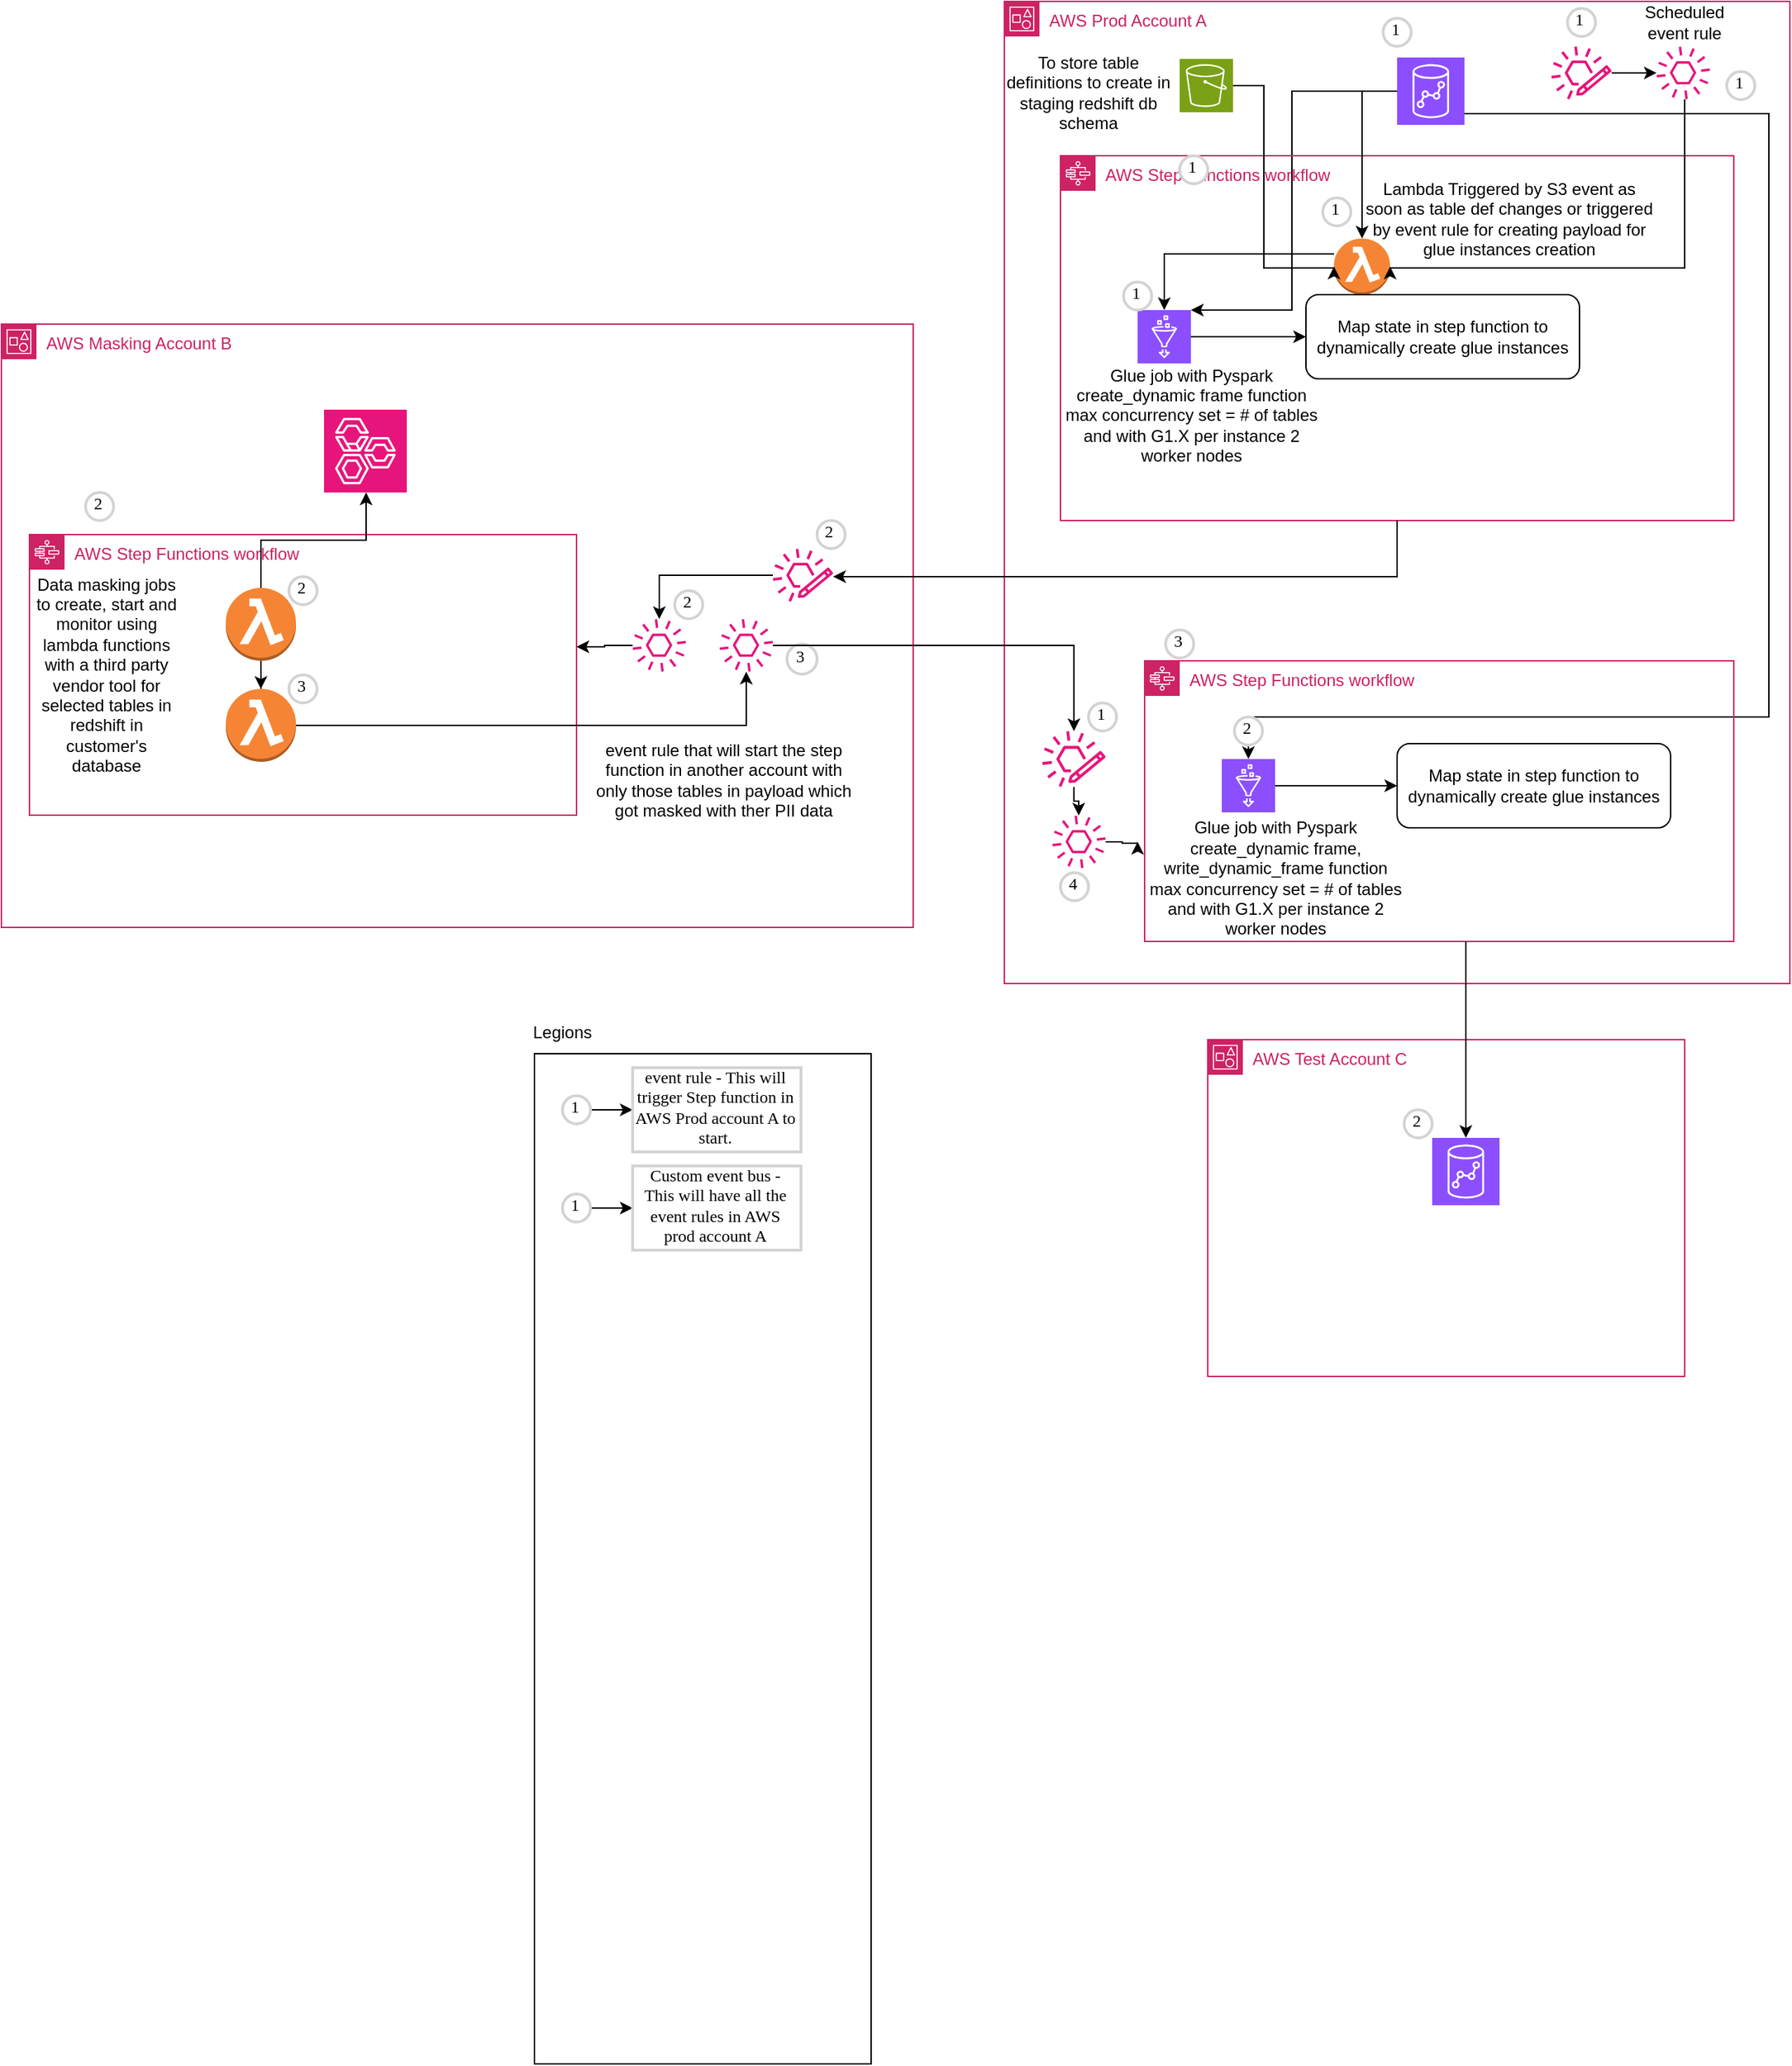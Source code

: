 <mxfile version="22.1.11" type="github">
  <diagram name="Page-1" id="drPBE6jf5KuJ7vDPj_UH">
    <mxGraphModel dx="2236" dy="1885" grid="1" gridSize="10" guides="1" tooltips="1" connect="1" arrows="1" fold="1" page="1" pageScale="1" pageWidth="850" pageHeight="1100" math="0" shadow="0">
      <root>
        <mxCell id="0" />
        <mxCell id="1" parent="0" />
        <mxCell id="bnxsAqVlUkiiz6HuOmoy-1" value="AWS Masking Account B" style="points=[[0,0],[0.25,0],[0.5,0],[0.75,0],[1,0],[1,0.25],[1,0.5],[1,0.75],[1,1],[0.75,1],[0.5,1],[0.25,1],[0,1],[0,0.75],[0,0.5],[0,0.25]];outlineConnect=0;gradientColor=none;html=1;whiteSpace=wrap;fontSize=12;fontStyle=0;container=1;pointerEvents=0;collapsible=0;recursiveResize=0;shape=mxgraph.aws4.group;grIcon=mxgraph.aws4.group_account;strokeColor=#CD2264;fillColor=none;verticalAlign=top;align=left;spacingLeft=30;fontColor=#CD2264;dashed=0;" vertex="1" parent="1">
          <mxGeometry x="-340" y="160" width="650" height="430" as="geometry" />
        </mxCell>
        <mxCell id="bnxsAqVlUkiiz6HuOmoy-34" value="" style="sketch=0;points=[[0,0,0],[0.25,0,0],[0.5,0,0],[0.75,0,0],[1,0,0],[0,1,0],[0.25,1,0],[0.5,1,0],[0.75,1,0],[1,1,0],[0,0.25,0],[0,0.5,0],[0,0.75,0],[1,0.25,0],[1,0.5,0],[1,0.75,0]];points=[[0,0,0],[0.25,0,0],[0.5,0,0],[0.75,0,0],[1,0,0],[0,1,0],[0.25,1,0],[0.5,1,0],[0.75,1,0],[1,1,0],[0,0.25,0],[0,0.5,0],[0,0.75,0],[1,0.25,0],[1,0.5,0],[1,0.75,0]];outlineConnect=0;fontColor=#232F3E;fillColor=#E7157B;strokeColor=#ffffff;dashed=0;verticalLabelPosition=bottom;verticalAlign=top;align=center;html=1;fontSize=12;fontStyle=0;aspect=fixed;shape=mxgraph.aws4.resourceIcon;resIcon=mxgraph.aws4.well_architect_tool;" vertex="1" parent="bnxsAqVlUkiiz6HuOmoy-1">
          <mxGeometry x="230" y="61" width="59" height="59" as="geometry" />
        </mxCell>
        <mxCell id="bnxsAqVlUkiiz6HuOmoy-35" value="AWS Step Functions workflow" style="points=[[0,0],[0.25,0],[0.5,0],[0.75,0],[1,0],[1,0.25],[1,0.5],[1,0.75],[1,1],[0.75,1],[0.5,1],[0.25,1],[0,1],[0,0.75],[0,0.5],[0,0.25]];outlineConnect=0;gradientColor=none;html=1;whiteSpace=wrap;fontSize=12;fontStyle=0;container=1;pointerEvents=0;collapsible=0;recursiveResize=0;shape=mxgraph.aws4.group;grIcon=mxgraph.aws4.group_aws_step_functions_workflow;strokeColor=#CD2264;fillColor=none;verticalAlign=top;align=left;spacingLeft=30;fontColor=#CD2264;dashed=0;" vertex="1" parent="bnxsAqVlUkiiz6HuOmoy-1">
          <mxGeometry x="20" y="150" width="390" height="200" as="geometry" />
        </mxCell>
        <mxCell id="bnxsAqVlUkiiz6HuOmoy-38" value="" style="edgeStyle=orthogonalEdgeStyle;rounded=0;orthogonalLoop=1;jettySize=auto;html=1;" edge="1" parent="bnxsAqVlUkiiz6HuOmoy-35" source="bnxsAqVlUkiiz6HuOmoy-36" target="bnxsAqVlUkiiz6HuOmoy-37">
          <mxGeometry relative="1" as="geometry" />
        </mxCell>
        <mxCell id="bnxsAqVlUkiiz6HuOmoy-36" value="" style="outlineConnect=0;dashed=0;verticalLabelPosition=bottom;verticalAlign=top;align=center;html=1;shape=mxgraph.aws3.lambda_function;fillColor=#F58534;gradientColor=none;" vertex="1" parent="bnxsAqVlUkiiz6HuOmoy-35">
          <mxGeometry x="140" y="38" width="50" height="52" as="geometry" />
        </mxCell>
        <mxCell id="bnxsAqVlUkiiz6HuOmoy-37" value="" style="outlineConnect=0;dashed=0;verticalLabelPosition=bottom;verticalAlign=top;align=center;html=1;shape=mxgraph.aws3.lambda_function;fillColor=#F58534;gradientColor=none;" vertex="1" parent="bnxsAqVlUkiiz6HuOmoy-35">
          <mxGeometry x="140" y="110" width="50" height="52" as="geometry" />
        </mxCell>
        <mxCell id="bnxsAqVlUkiiz6HuOmoy-45" value="Data masking jobs to create, start and monitor using lambda functions with a third party vendor tool for selected tables in redshift in customer&#39;s database" style="text;html=1;strokeColor=none;fillColor=none;align=center;verticalAlign=middle;whiteSpace=wrap;rounded=0;" vertex="1" parent="bnxsAqVlUkiiz6HuOmoy-35">
          <mxGeometry y="85" width="110" height="30" as="geometry" />
        </mxCell>
        <mxCell id="bnxsAqVlUkiiz6HuOmoy-57" value="2" style="ellipse;whiteSpace=wrap;html=1;aspect=fixed;strokeWidth=2;fontFamily=Tahoma;spacingBottom=4;spacingRight=2;strokeColor=#d3d3d3;" vertex="1" parent="bnxsAqVlUkiiz6HuOmoy-35">
          <mxGeometry x="185" y="30" width="20" height="20" as="geometry" />
        </mxCell>
        <mxCell id="bnxsAqVlUkiiz6HuOmoy-58" value="3" style="ellipse;whiteSpace=wrap;html=1;aspect=fixed;strokeWidth=2;fontFamily=Tahoma;spacingBottom=4;spacingRight=2;strokeColor=#d3d3d3;" vertex="1" parent="bnxsAqVlUkiiz6HuOmoy-35">
          <mxGeometry x="185" y="100" width="20" height="20" as="geometry" />
        </mxCell>
        <mxCell id="bnxsAqVlUkiiz6HuOmoy-40" style="edgeStyle=orthogonalEdgeStyle;rounded=0;orthogonalLoop=1;jettySize=auto;html=1;" edge="1" parent="bnxsAqVlUkiiz6HuOmoy-1" source="bnxsAqVlUkiiz6HuOmoy-36">
          <mxGeometry relative="1" as="geometry">
            <mxPoint x="260" y="120" as="targetPoint" />
            <Array as="points">
              <mxPoint x="255" y="154" />
              <mxPoint x="260" y="154" />
              <mxPoint x="260" y="120" />
            </Array>
          </mxGeometry>
        </mxCell>
        <mxCell id="bnxsAqVlUkiiz6HuOmoy-43" value="" style="edgeStyle=orthogonalEdgeStyle;rounded=0;orthogonalLoop=1;jettySize=auto;html=1;" edge="1" parent="bnxsAqVlUkiiz6HuOmoy-1" source="bnxsAqVlUkiiz6HuOmoy-41" target="bnxsAqVlUkiiz6HuOmoy-42">
          <mxGeometry relative="1" as="geometry" />
        </mxCell>
        <mxCell id="bnxsAqVlUkiiz6HuOmoy-41" value="" style="sketch=0;outlineConnect=0;fontColor=#232F3E;gradientColor=none;fillColor=#E7157B;strokeColor=none;dashed=0;verticalLabelPosition=bottom;verticalAlign=top;align=center;html=1;fontSize=12;fontStyle=0;aspect=fixed;pointerEvents=1;shape=mxgraph.aws4.eventbridge_custom_event_bus_resource;" vertex="1" parent="bnxsAqVlUkiiz6HuOmoy-1">
          <mxGeometry x="550" y="160" width="42.96" height="38" as="geometry" />
        </mxCell>
        <mxCell id="bnxsAqVlUkiiz6HuOmoy-44" style="edgeStyle=orthogonalEdgeStyle;rounded=0;orthogonalLoop=1;jettySize=auto;html=1;" edge="1" parent="bnxsAqVlUkiiz6HuOmoy-1" source="bnxsAqVlUkiiz6HuOmoy-42" target="bnxsAqVlUkiiz6HuOmoy-35">
          <mxGeometry relative="1" as="geometry">
            <Array as="points">
              <mxPoint x="430" y="229" />
              <mxPoint x="430" y="230" />
            </Array>
          </mxGeometry>
        </mxCell>
        <mxCell id="bnxsAqVlUkiiz6HuOmoy-42" value="" style="sketch=0;outlineConnect=0;fontColor=#232F3E;gradientColor=none;fillColor=#E7157B;strokeColor=none;dashed=0;verticalLabelPosition=bottom;verticalAlign=top;align=center;html=1;fontSize=12;fontStyle=0;aspect=fixed;pointerEvents=1;shape=mxgraph.aws4.event;" vertex="1" parent="bnxsAqVlUkiiz6HuOmoy-1">
          <mxGeometry x="450.0" y="210" width="38" height="38" as="geometry" />
        </mxCell>
        <mxCell id="bnxsAqVlUkiiz6HuOmoy-47" style="edgeStyle=orthogonalEdgeStyle;rounded=0;orthogonalLoop=1;jettySize=auto;html=1;" edge="1" parent="bnxsAqVlUkiiz6HuOmoy-1" source="bnxsAqVlUkiiz6HuOmoy-37" target="bnxsAqVlUkiiz6HuOmoy-48">
          <mxGeometry relative="1" as="geometry" />
        </mxCell>
        <mxCell id="bnxsAqVlUkiiz6HuOmoy-48" value="" style="sketch=0;outlineConnect=0;fontColor=#232F3E;gradientColor=none;fillColor=#E7157B;strokeColor=none;dashed=0;verticalLabelPosition=bottom;verticalAlign=top;align=center;html=1;fontSize=12;fontStyle=0;aspect=fixed;pointerEvents=1;shape=mxgraph.aws4.event;" vertex="1" parent="bnxsAqVlUkiiz6HuOmoy-1">
          <mxGeometry x="512" y="210" width="38" height="38" as="geometry" />
        </mxCell>
        <mxCell id="bnxsAqVlUkiiz6HuOmoy-54" value="event rule that will start the step function in another account with only those tables in payload which got masked with ther PII data" style="text;html=1;strokeColor=none;fillColor=none;align=center;verticalAlign=middle;whiteSpace=wrap;rounded=0;" vertex="1" parent="bnxsAqVlUkiiz6HuOmoy-1">
          <mxGeometry x="420" y="310" width="190" height="30" as="geometry" />
        </mxCell>
        <mxCell id="bnxsAqVlUkiiz6HuOmoy-65" value="3" style="ellipse;whiteSpace=wrap;html=1;aspect=fixed;strokeWidth=2;fontFamily=Tahoma;spacingBottom=4;spacingRight=2;strokeColor=#d3d3d3;" vertex="1" parent="bnxsAqVlUkiiz6HuOmoy-1">
          <mxGeometry x="560" y="228" width="21.48" height="21.48" as="geometry" />
        </mxCell>
        <mxCell id="bnxsAqVlUkiiz6HuOmoy-69" value="2" style="ellipse;whiteSpace=wrap;html=1;aspect=fixed;strokeWidth=2;fontFamily=Tahoma;spacingBottom=4;spacingRight=2;strokeColor=#d3d3d3;" vertex="1" parent="bnxsAqVlUkiiz6HuOmoy-1">
          <mxGeometry x="60" y="120" width="20" height="20" as="geometry" />
        </mxCell>
        <mxCell id="bnxsAqVlUkiiz6HuOmoy-60" value="2" style="ellipse;whiteSpace=wrap;html=1;aspect=fixed;strokeWidth=2;fontFamily=Tahoma;spacingBottom=4;spacingRight=2;strokeColor=#d3d3d3;" vertex="1" parent="bnxsAqVlUkiiz6HuOmoy-1">
          <mxGeometry x="480" y="190" width="20" height="20" as="geometry" />
        </mxCell>
        <mxCell id="bnxsAqVlUkiiz6HuOmoy-110" value="2" style="ellipse;whiteSpace=wrap;html=1;aspect=fixed;strokeWidth=2;fontFamily=Tahoma;spacingBottom=4;spacingRight=2;strokeColor=#d3d3d3;" vertex="1" parent="bnxsAqVlUkiiz6HuOmoy-1">
          <mxGeometry x="581.48" y="140" width="20" height="20" as="geometry" />
        </mxCell>
        <mxCell id="bnxsAqVlUkiiz6HuOmoy-2" value="AWS Test Account C" style="points=[[0,0],[0.25,0],[0.5,0],[0.75,0],[1,0],[1,0.25],[1,0.5],[1,0.75],[1,1],[0.75,1],[0.5,1],[0.25,1],[0,1],[0,0.75],[0,0.5],[0,0.25]];outlineConnect=0;gradientColor=none;html=1;whiteSpace=wrap;fontSize=12;fontStyle=0;container=1;pointerEvents=0;collapsible=0;recursiveResize=0;shape=mxgraph.aws4.group;grIcon=mxgraph.aws4.group_account;strokeColor=#CD2264;fillColor=none;verticalAlign=top;align=left;spacingLeft=30;fontColor=#CD2264;dashed=0;" vertex="1" parent="1">
          <mxGeometry x="520" y="670" width="340" height="240" as="geometry" />
        </mxCell>
        <mxCell id="bnxsAqVlUkiiz6HuOmoy-7" value="" style="sketch=0;points=[[0,0,0],[0.25,0,0],[0.5,0,0],[0.75,0,0],[1,0,0],[0,1,0],[0.25,1,0],[0.5,1,0],[0.75,1,0],[1,1,0],[0,0.25,0],[0,0.5,0],[0,0.75,0],[1,0.25,0],[1,0.5,0],[1,0.75,0]];outlineConnect=0;fontColor=#232F3E;fillColor=#8C4FFF;strokeColor=#ffffff;dashed=0;verticalLabelPosition=bottom;verticalAlign=top;align=center;html=1;fontSize=12;fontStyle=0;aspect=fixed;shape=mxgraph.aws4.resourceIcon;resIcon=mxgraph.aws4.redshift;" vertex="1" parent="bnxsAqVlUkiiz6HuOmoy-2">
          <mxGeometry x="160" y="70" width="48" height="48" as="geometry" />
        </mxCell>
        <mxCell id="bnxsAqVlUkiiz6HuOmoy-76" value="2" style="ellipse;whiteSpace=wrap;html=1;aspect=fixed;strokeWidth=2;fontFamily=Tahoma;spacingBottom=4;spacingRight=2;strokeColor=#d3d3d3;" vertex="1" parent="bnxsAqVlUkiiz6HuOmoy-2">
          <mxGeometry x="140" y="50" width="20" height="20" as="geometry" />
        </mxCell>
        <mxCell id="bnxsAqVlUkiiz6HuOmoy-3" value="AWS Prod Account A" style="points=[[0,0],[0.25,0],[0.5,0],[0.75,0],[1,0],[1,0.25],[1,0.5],[1,0.75],[1,1],[0.75,1],[0.5,1],[0.25,1],[0,1],[0,0.75],[0,0.5],[0,0.25]];outlineConnect=0;gradientColor=none;html=1;whiteSpace=wrap;fontSize=12;fontStyle=0;container=1;pointerEvents=0;collapsible=0;recursiveResize=0;shape=mxgraph.aws4.group;grIcon=mxgraph.aws4.group_account;strokeColor=#CD2264;fillColor=none;verticalAlign=top;align=left;spacingLeft=30;fontColor=#CD2264;dashed=0;" vertex="1" parent="1">
          <mxGeometry x="375" y="-70" width="560" height="700" as="geometry" />
        </mxCell>
        <mxCell id="bnxsAqVlUkiiz6HuOmoy-107" style="edgeStyle=orthogonalEdgeStyle;rounded=0;orthogonalLoop=1;jettySize=auto;html=1;" edge="1" parent="bnxsAqVlUkiiz6HuOmoy-3" source="bnxsAqVlUkiiz6HuOmoy-5" target="bnxsAqVlUkiiz6HuOmoy-10">
          <mxGeometry relative="1" as="geometry">
            <Array as="points">
              <mxPoint x="205" y="64" />
              <mxPoint x="205" y="220" />
            </Array>
          </mxGeometry>
        </mxCell>
        <mxCell id="bnxsAqVlUkiiz6HuOmoy-108" style="edgeStyle=orthogonalEdgeStyle;rounded=0;orthogonalLoop=1;jettySize=auto;html=1;" edge="1" parent="bnxsAqVlUkiiz6HuOmoy-3" source="bnxsAqVlUkiiz6HuOmoy-5" target="bnxsAqVlUkiiz6HuOmoy-26">
          <mxGeometry relative="1" as="geometry">
            <Array as="points">
              <mxPoint x="545" y="80" />
              <mxPoint x="545" y="510" />
              <mxPoint x="174" y="510" />
            </Array>
          </mxGeometry>
        </mxCell>
        <mxCell id="bnxsAqVlUkiiz6HuOmoy-5" value="" style="sketch=0;points=[[0,0,0],[0.25,0,0],[0.5,0,0],[0.75,0,0],[1,0,0],[0,1,0],[0.25,1,0],[0.5,1,0],[0.75,1,0],[1,1,0],[0,0.25,0],[0,0.5,0],[0,0.75,0],[1,0.25,0],[1,0.5,0],[1,0.75,0]];outlineConnect=0;fontColor=#232F3E;fillColor=#8C4FFF;strokeColor=#ffffff;dashed=0;verticalLabelPosition=bottom;verticalAlign=top;align=center;html=1;fontSize=12;fontStyle=0;aspect=fixed;shape=mxgraph.aws4.resourceIcon;resIcon=mxgraph.aws4.redshift;" vertex="1" parent="bnxsAqVlUkiiz6HuOmoy-3">
          <mxGeometry x="280" y="40" width="48" height="48" as="geometry" />
        </mxCell>
        <mxCell id="bnxsAqVlUkiiz6HuOmoy-8" value="AWS Step Functions workflow" style="points=[[0,0],[0.25,0],[0.5,0],[0.75,0],[1,0],[1,0.25],[1,0.5],[1,0.75],[1,1],[0.75,1],[0.5,1],[0.25,1],[0,1],[0,0.75],[0,0.5],[0,0.25]];outlineConnect=0;gradientColor=none;html=1;whiteSpace=wrap;fontSize=12;fontStyle=0;container=1;pointerEvents=0;collapsible=0;recursiveResize=0;shape=mxgraph.aws4.group;grIcon=mxgraph.aws4.group_aws_step_functions_workflow;strokeColor=#CD2264;fillColor=none;verticalAlign=top;align=left;spacingLeft=30;fontColor=#CD2264;dashed=0;" vertex="1" parent="bnxsAqVlUkiiz6HuOmoy-3">
          <mxGeometry x="40" y="110" width="480" height="260" as="geometry" />
        </mxCell>
        <mxCell id="bnxsAqVlUkiiz6HuOmoy-9" value="" style="outlineConnect=0;dashed=0;verticalLabelPosition=bottom;verticalAlign=top;align=center;html=1;shape=mxgraph.aws3.lambda_function;fillColor=#F58534;gradientColor=none;" vertex="1" parent="bnxsAqVlUkiiz6HuOmoy-8">
          <mxGeometry x="195" y="59" width="40" height="40" as="geometry" />
        </mxCell>
        <mxCell id="bnxsAqVlUkiiz6HuOmoy-22" value="" style="edgeStyle=orthogonalEdgeStyle;rounded=0;orthogonalLoop=1;jettySize=auto;html=1;" edge="1" parent="bnxsAqVlUkiiz6HuOmoy-8" source="bnxsAqVlUkiiz6HuOmoy-10" target="bnxsAqVlUkiiz6HuOmoy-21">
          <mxGeometry relative="1" as="geometry" />
        </mxCell>
        <mxCell id="bnxsAqVlUkiiz6HuOmoy-10" value="" style="sketch=0;points=[[0,0,0],[0.25,0,0],[0.5,0,0],[0.75,0,0],[1,0,0],[0,1,0],[0.25,1,0],[0.5,1,0],[0.75,1,0],[1,1,0],[0,0.25,0],[0,0.5,0],[0,0.75,0],[1,0.25,0],[1,0.5,0],[1,0.75,0]];outlineConnect=0;fontColor=#232F3E;fillColor=#8C4FFF;strokeColor=#ffffff;dashed=0;verticalLabelPosition=bottom;verticalAlign=top;align=center;html=1;fontSize=12;fontStyle=0;aspect=fixed;shape=mxgraph.aws4.resourceIcon;resIcon=mxgraph.aws4.glue;" vertex="1" parent="bnxsAqVlUkiiz6HuOmoy-8">
          <mxGeometry x="55" y="110" width="38" height="38" as="geometry" />
        </mxCell>
        <mxCell id="bnxsAqVlUkiiz6HuOmoy-20" style="edgeStyle=orthogonalEdgeStyle;rounded=0;orthogonalLoop=1;jettySize=auto;html=1;entryX=0.5;entryY=0;entryDx=0;entryDy=0;entryPerimeter=0;" edge="1" parent="bnxsAqVlUkiiz6HuOmoy-8" source="bnxsAqVlUkiiz6HuOmoy-9" target="bnxsAqVlUkiiz6HuOmoy-10">
          <mxGeometry relative="1" as="geometry">
            <Array as="points">
              <mxPoint x="74" y="70" />
            </Array>
          </mxGeometry>
        </mxCell>
        <mxCell id="bnxsAqVlUkiiz6HuOmoy-21" value="Map state in step function to dynamically create glue instances" style="rounded=1;whiteSpace=wrap;html=1;" vertex="1" parent="bnxsAqVlUkiiz6HuOmoy-8">
          <mxGeometry x="175" y="99" width="195" height="60" as="geometry" />
        </mxCell>
        <mxCell id="bnxsAqVlUkiiz6HuOmoy-56" value="1" style="ellipse;whiteSpace=wrap;html=1;aspect=fixed;strokeWidth=2;fontFamily=Tahoma;spacingBottom=4;spacingRight=2;strokeColor=#d3d3d3;" vertex="1" parent="bnxsAqVlUkiiz6HuOmoy-8">
          <mxGeometry x="187" y="30" width="20" height="20" as="geometry" />
        </mxCell>
        <mxCell id="bnxsAqVlUkiiz6HuOmoy-71" value="1" style="ellipse;whiteSpace=wrap;html=1;aspect=fixed;strokeWidth=2;fontFamily=Tahoma;spacingBottom=4;spacingRight=2;strokeColor=#d3d3d3;" vertex="1" parent="bnxsAqVlUkiiz6HuOmoy-8">
          <mxGeometry x="45" y="90" width="20" height="20" as="geometry" />
        </mxCell>
        <mxCell id="bnxsAqVlUkiiz6HuOmoy-77" value="Glue job with Pyspark create_dynamic frame function max concurrency set = # of tables and with G1.X per instance 2 worker nodes" style="text;html=1;strokeColor=none;fillColor=none;align=center;verticalAlign=middle;whiteSpace=wrap;rounded=0;" vertex="1" parent="bnxsAqVlUkiiz6HuOmoy-8">
          <mxGeometry y="170" width="187" height="30" as="geometry" />
        </mxCell>
        <mxCell id="bnxsAqVlUkiiz6HuOmoy-93" value="Lambda Triggered by S3 event as soon as table def changes or triggered by event rule for creating payload for glue instances creation" style="text;html=1;strokeColor=none;fillColor=none;align=center;verticalAlign=middle;whiteSpace=wrap;rounded=0;" vertex="1" parent="bnxsAqVlUkiiz6HuOmoy-8">
          <mxGeometry x="215" y="30" width="210" height="30" as="geometry" />
        </mxCell>
        <mxCell id="bnxsAqVlUkiiz6HuOmoy-11" value="" style="sketch=0;points=[[0,0,0],[0.25,0,0],[0.5,0,0],[0.75,0,0],[1,0,0],[0,1,0],[0.25,1,0],[0.5,1,0],[0.75,1,0],[1,1,0],[0,0.25,0],[0,0.5,0],[0,0.75,0],[1,0.25,0],[1,0.5,0],[1,0.75,0]];outlineConnect=0;fontColor=#232F3E;fillColor=#7AA116;strokeColor=#ffffff;dashed=0;verticalLabelPosition=bottom;verticalAlign=top;align=center;html=1;fontSize=12;fontStyle=0;aspect=fixed;shape=mxgraph.aws4.resourceIcon;resIcon=mxgraph.aws4.s3;" vertex="1" parent="bnxsAqVlUkiiz6HuOmoy-3">
          <mxGeometry x="125" y="41" width="38" height="38" as="geometry" />
        </mxCell>
        <mxCell id="bnxsAqVlUkiiz6HuOmoy-12" style="edgeStyle=orthogonalEdgeStyle;rounded=0;orthogonalLoop=1;jettySize=auto;html=1;entryX=0;entryY=0.5;entryDx=0;entryDy=0;entryPerimeter=0;" edge="1" parent="bnxsAqVlUkiiz6HuOmoy-3" source="bnxsAqVlUkiiz6HuOmoy-11" target="bnxsAqVlUkiiz6HuOmoy-9">
          <mxGeometry relative="1" as="geometry">
            <Array as="points">
              <mxPoint x="185" y="60" />
              <mxPoint x="185" y="190" />
            </Array>
          </mxGeometry>
        </mxCell>
        <mxCell id="bnxsAqVlUkiiz6HuOmoy-14" value="" style="sketch=0;outlineConnect=0;fontColor=#232F3E;gradientColor=none;fillColor=#E7157B;strokeColor=none;dashed=0;verticalLabelPosition=bottom;verticalAlign=top;align=center;html=1;fontSize=12;fontStyle=0;aspect=fixed;pointerEvents=1;shape=mxgraph.aws4.event;" vertex="1" parent="bnxsAqVlUkiiz6HuOmoy-3">
          <mxGeometry x="465" y="32" width="38" height="38" as="geometry" />
        </mxCell>
        <mxCell id="bnxsAqVlUkiiz6HuOmoy-17" value="" style="edgeStyle=orthogonalEdgeStyle;rounded=0;orthogonalLoop=1;jettySize=auto;html=1;" edge="1" parent="bnxsAqVlUkiiz6HuOmoy-3" source="bnxsAqVlUkiiz6HuOmoy-16" target="bnxsAqVlUkiiz6HuOmoy-14">
          <mxGeometry relative="1" as="geometry" />
        </mxCell>
        <mxCell id="bnxsAqVlUkiiz6HuOmoy-16" value="" style="sketch=0;outlineConnect=0;fontColor=#232F3E;gradientColor=none;fillColor=#E7157B;strokeColor=none;dashed=0;verticalLabelPosition=bottom;verticalAlign=top;align=center;html=1;fontSize=12;fontStyle=0;aspect=fixed;pointerEvents=1;shape=mxgraph.aws4.eventbridge_custom_event_bus_resource;" vertex="1" parent="bnxsAqVlUkiiz6HuOmoy-3">
          <mxGeometry x="389.96" y="32" width="42.96" height="38" as="geometry" />
        </mxCell>
        <mxCell id="bnxsAqVlUkiiz6HuOmoy-19" style="edgeStyle=orthogonalEdgeStyle;rounded=0;orthogonalLoop=1;jettySize=auto;html=1;entryX=1;entryY=0.5;entryDx=0;entryDy=0;entryPerimeter=0;" edge="1" parent="bnxsAqVlUkiiz6HuOmoy-3" source="bnxsAqVlUkiiz6HuOmoy-14" target="bnxsAqVlUkiiz6HuOmoy-9">
          <mxGeometry relative="1" as="geometry">
            <Array as="points">
              <mxPoint x="485" y="190" />
            </Array>
          </mxGeometry>
        </mxCell>
        <mxCell id="bnxsAqVlUkiiz6HuOmoy-23" value="AWS Step Functions workflow" style="points=[[0,0],[0.25,0],[0.5,0],[0.75,0],[1,0],[1,0.25],[1,0.5],[1,0.75],[1,1],[0.75,1],[0.5,1],[0.25,1],[0,1],[0,0.75],[0,0.5],[0,0.25]];outlineConnect=0;gradientColor=none;html=1;whiteSpace=wrap;fontSize=12;fontStyle=0;container=1;pointerEvents=0;collapsible=0;recursiveResize=0;shape=mxgraph.aws4.group;grIcon=mxgraph.aws4.group_aws_step_functions_workflow;strokeColor=#CD2264;fillColor=none;verticalAlign=top;align=left;spacingLeft=30;fontColor=#CD2264;dashed=0;" vertex="1" parent="bnxsAqVlUkiiz6HuOmoy-3">
          <mxGeometry x="100" y="470" width="420" height="200" as="geometry" />
        </mxCell>
        <mxCell id="bnxsAqVlUkiiz6HuOmoy-25" value="" style="edgeStyle=orthogonalEdgeStyle;rounded=0;orthogonalLoop=1;jettySize=auto;html=1;" edge="1" parent="bnxsAqVlUkiiz6HuOmoy-23" source="bnxsAqVlUkiiz6HuOmoy-26" target="bnxsAqVlUkiiz6HuOmoy-28">
          <mxGeometry relative="1" as="geometry" />
        </mxCell>
        <mxCell id="bnxsAqVlUkiiz6HuOmoy-26" value="" style="sketch=0;points=[[0,0,0],[0.25,0,0],[0.5,0,0],[0.75,0,0],[1,0,0],[0,1,0],[0.25,1,0],[0.5,1,0],[0.75,1,0],[1,1,0],[0,0.25,0],[0,0.5,0],[0,0.75,0],[1,0.25,0],[1,0.5,0],[1,0.75,0]];outlineConnect=0;fontColor=#232F3E;fillColor=#8C4FFF;strokeColor=#ffffff;dashed=0;verticalLabelPosition=bottom;verticalAlign=top;align=center;html=1;fontSize=12;fontStyle=0;aspect=fixed;shape=mxgraph.aws4.resourceIcon;resIcon=mxgraph.aws4.glue;" vertex="1" parent="bnxsAqVlUkiiz6HuOmoy-23">
          <mxGeometry x="55" y="70" width="38" height="38" as="geometry" />
        </mxCell>
        <mxCell id="bnxsAqVlUkiiz6HuOmoy-28" value="Map state in step function to dynamically create glue instances" style="rounded=1;whiteSpace=wrap;html=1;" vertex="1" parent="bnxsAqVlUkiiz6HuOmoy-23">
          <mxGeometry x="180" y="59" width="195" height="60" as="geometry" />
        </mxCell>
        <mxCell id="bnxsAqVlUkiiz6HuOmoy-72" value="2" style="ellipse;whiteSpace=wrap;html=1;aspect=fixed;strokeWidth=2;fontFamily=Tahoma;spacingBottom=4;spacingRight=2;strokeColor=#d3d3d3;" vertex="1" parent="bnxsAqVlUkiiz6HuOmoy-23">
          <mxGeometry x="64" y="40" width="20" height="20" as="geometry" />
        </mxCell>
        <mxCell id="bnxsAqVlUkiiz6HuOmoy-78" value="Glue job with Pyspark create_dynamic frame, write_dynamic_frame function&lt;br&gt;max concurrency set = # of tables and with G1.X per instance 2 worker nodes" style="text;html=1;strokeColor=none;fillColor=none;align=center;verticalAlign=middle;whiteSpace=wrap;rounded=0;" vertex="1" parent="bnxsAqVlUkiiz6HuOmoy-23">
          <mxGeometry y="140" width="187" height="30" as="geometry" />
        </mxCell>
        <mxCell id="bnxsAqVlUkiiz6HuOmoy-52" value="" style="edgeStyle=orthogonalEdgeStyle;rounded=0;orthogonalLoop=1;jettySize=auto;html=1;" edge="1" parent="bnxsAqVlUkiiz6HuOmoy-3" source="bnxsAqVlUkiiz6HuOmoy-50" target="bnxsAqVlUkiiz6HuOmoy-51">
          <mxGeometry relative="1" as="geometry">
            <Array as="points">
              <mxPoint x="50" y="570" />
              <mxPoint x="53" y="570" />
            </Array>
          </mxGeometry>
        </mxCell>
        <mxCell id="bnxsAqVlUkiiz6HuOmoy-50" value="" style="sketch=0;outlineConnect=0;fontColor=#232F3E;gradientColor=none;fillColor=#E7157B;strokeColor=none;dashed=0;verticalLabelPosition=bottom;verticalAlign=top;align=center;html=1;fontSize=12;fontStyle=0;aspect=fixed;pointerEvents=1;shape=mxgraph.aws4.eventbridge_custom_event_bus_resource;" vertex="1" parent="bnxsAqVlUkiiz6HuOmoy-3">
          <mxGeometry x="27" y="520" width="45.22" height="40" as="geometry" />
        </mxCell>
        <mxCell id="bnxsAqVlUkiiz6HuOmoy-53" value="" style="edgeStyle=orthogonalEdgeStyle;rounded=0;orthogonalLoop=1;jettySize=auto;html=1;" edge="1" parent="bnxsAqVlUkiiz6HuOmoy-3" source="bnxsAqVlUkiiz6HuOmoy-51">
          <mxGeometry relative="1" as="geometry">
            <mxPoint x="95" y="599" as="targetPoint" />
            <Array as="points">
              <mxPoint x="84" y="599" />
              <mxPoint x="84" y="600" />
            </Array>
          </mxGeometry>
        </mxCell>
        <mxCell id="bnxsAqVlUkiiz6HuOmoy-51" value="" style="sketch=0;outlineConnect=0;fontColor=#232F3E;gradientColor=none;fillColor=#E7157B;strokeColor=none;dashed=0;verticalLabelPosition=bottom;verticalAlign=top;align=center;html=1;fontSize=12;fontStyle=0;aspect=fixed;pointerEvents=1;shape=mxgraph.aws4.event;" vertex="1" parent="bnxsAqVlUkiiz6HuOmoy-3">
          <mxGeometry x="34.22" y="580" width="38" height="38" as="geometry" />
        </mxCell>
        <mxCell id="bnxsAqVlUkiiz6HuOmoy-59" value="1" style="ellipse;whiteSpace=wrap;html=1;aspect=fixed;strokeWidth=2;fontFamily=Tahoma;spacingBottom=4;spacingRight=2;strokeColor=#d3d3d3;" vertex="1" parent="bnxsAqVlUkiiz6HuOmoy-3">
          <mxGeometry x="515" y="50" width="20" height="20" as="geometry" />
        </mxCell>
        <mxCell id="bnxsAqVlUkiiz6HuOmoy-68" value="1" style="ellipse;whiteSpace=wrap;html=1;aspect=fixed;strokeWidth=2;fontFamily=Tahoma;spacingBottom=4;spacingRight=2;strokeColor=#d3d3d3;" vertex="1" parent="bnxsAqVlUkiiz6HuOmoy-3">
          <mxGeometry x="125" y="110" width="20" height="20" as="geometry" />
        </mxCell>
        <mxCell id="bnxsAqVlUkiiz6HuOmoy-70" value="3" style="ellipse;whiteSpace=wrap;html=1;aspect=fixed;strokeWidth=2;fontFamily=Tahoma;spacingBottom=4;spacingRight=2;strokeColor=#d3d3d3;" vertex="1" parent="bnxsAqVlUkiiz6HuOmoy-3">
          <mxGeometry x="115" y="448" width="20" height="20" as="geometry" />
        </mxCell>
        <mxCell id="bnxsAqVlUkiiz6HuOmoy-75" value="1" style="ellipse;whiteSpace=wrap;html=1;aspect=fixed;strokeWidth=2;fontFamily=Tahoma;spacingBottom=4;spacingRight=2;strokeColor=#d3d3d3;" vertex="1" parent="bnxsAqVlUkiiz6HuOmoy-3">
          <mxGeometry x="270" y="12" width="20" height="20" as="geometry" />
        </mxCell>
        <mxCell id="bnxsAqVlUkiiz6HuOmoy-66" value="4" style="ellipse;whiteSpace=wrap;html=1;aspect=fixed;strokeWidth=2;fontFamily=Tahoma;spacingBottom=4;spacingRight=2;strokeColor=#d3d3d3;" vertex="1" parent="bnxsAqVlUkiiz6HuOmoy-3">
          <mxGeometry x="40" y="621" width="20" height="20" as="geometry" />
        </mxCell>
        <mxCell id="bnxsAqVlUkiiz6HuOmoy-87" value="To store table definitions to create in staging redshift db schema" style="text;html=1;strokeColor=none;fillColor=none;align=center;verticalAlign=middle;whiteSpace=wrap;rounded=0;" vertex="1" parent="bnxsAqVlUkiiz6HuOmoy-3">
          <mxGeometry y="50" width="120" height="30" as="geometry" />
        </mxCell>
        <mxCell id="bnxsAqVlUkiiz6HuOmoy-94" value="Scheduled event rule" style="text;html=1;strokeColor=none;fillColor=none;align=center;verticalAlign=middle;whiteSpace=wrap;rounded=0;" vertex="1" parent="bnxsAqVlUkiiz6HuOmoy-3">
          <mxGeometry x="455" width="60" height="30" as="geometry" />
        </mxCell>
        <mxCell id="bnxsAqVlUkiiz6HuOmoy-104" value="1" style="ellipse;whiteSpace=wrap;html=1;aspect=fixed;strokeWidth=2;fontFamily=Tahoma;spacingBottom=4;spacingRight=2;strokeColor=#d3d3d3;" vertex="1" parent="bnxsAqVlUkiiz6HuOmoy-3">
          <mxGeometry x="401.44" y="5" width="20" height="20" as="geometry" />
        </mxCell>
        <mxCell id="bnxsAqVlUkiiz6HuOmoy-105" value="1" style="ellipse;whiteSpace=wrap;html=1;aspect=fixed;strokeWidth=2;fontFamily=Tahoma;spacingBottom=4;spacingRight=2;strokeColor=#d3d3d3;" vertex="1" parent="bnxsAqVlUkiiz6HuOmoy-3">
          <mxGeometry x="60.0" y="500" width="20" height="20" as="geometry" />
        </mxCell>
        <mxCell id="bnxsAqVlUkiiz6HuOmoy-106" style="edgeStyle=orthogonalEdgeStyle;rounded=0;orthogonalLoop=1;jettySize=auto;html=1;entryX=0.5;entryY=0;entryDx=0;entryDy=0;entryPerimeter=0;" edge="1" parent="bnxsAqVlUkiiz6HuOmoy-3" source="bnxsAqVlUkiiz6HuOmoy-5" target="bnxsAqVlUkiiz6HuOmoy-9">
          <mxGeometry relative="1" as="geometry" />
        </mxCell>
        <mxCell id="bnxsAqVlUkiiz6HuOmoy-49" style="edgeStyle=orthogonalEdgeStyle;rounded=0;orthogonalLoop=1;jettySize=auto;html=1;" edge="1" parent="1" source="bnxsAqVlUkiiz6HuOmoy-48" target="bnxsAqVlUkiiz6HuOmoy-50">
          <mxGeometry relative="1" as="geometry" />
        </mxCell>
        <mxCell id="bnxsAqVlUkiiz6HuOmoy-55" style="edgeStyle=orthogonalEdgeStyle;rounded=0;orthogonalLoop=1;jettySize=auto;html=1;" edge="1" parent="1" source="bnxsAqVlUkiiz6HuOmoy-23" target="bnxsAqVlUkiiz6HuOmoy-7">
          <mxGeometry relative="1" as="geometry">
            <Array as="points">
              <mxPoint x="704" y="640" />
              <mxPoint x="704" y="640" />
            </Array>
          </mxGeometry>
        </mxCell>
        <mxCell id="bnxsAqVlUkiiz6HuOmoy-82" style="edgeStyle=orthogonalEdgeStyle;rounded=0;orthogonalLoop=1;jettySize=auto;html=1;" edge="1" parent="1" source="bnxsAqVlUkiiz6HuOmoy-8" target="bnxsAqVlUkiiz6HuOmoy-41">
          <mxGeometry relative="1" as="geometry">
            <Array as="points">
              <mxPoint x="655" y="340" />
            </Array>
          </mxGeometry>
        </mxCell>
        <mxCell id="bnxsAqVlUkiiz6HuOmoy-96" value="Legions" style="text;html=1;strokeColor=none;fillColor=none;align=center;verticalAlign=middle;whiteSpace=wrap;rounded=0;" vertex="1" parent="1">
          <mxGeometry x="30" y="650" width="60" height="30" as="geometry" />
        </mxCell>
        <mxCell id="bnxsAqVlUkiiz6HuOmoy-97" value="" style="rounded=0;whiteSpace=wrap;html=1;" vertex="1" parent="1">
          <mxGeometry x="40" y="680" width="240" height="720" as="geometry" />
        </mxCell>
        <mxCell id="bnxsAqVlUkiiz6HuOmoy-100" value="" style="edgeStyle=orthogonalEdgeStyle;rounded=0;orthogonalLoop=1;jettySize=auto;html=1;" edge="1" parent="1" source="bnxsAqVlUkiiz6HuOmoy-98" target="bnxsAqVlUkiiz6HuOmoy-99">
          <mxGeometry relative="1" as="geometry" />
        </mxCell>
        <mxCell id="bnxsAqVlUkiiz6HuOmoy-98" value="1" style="ellipse;whiteSpace=wrap;html=1;aspect=fixed;strokeWidth=2;fontFamily=Tahoma;spacingBottom=4;spacingRight=2;strokeColor=#d3d3d3;" vertex="1" parent="1">
          <mxGeometry x="60" y="710" width="20" height="20" as="geometry" />
        </mxCell>
        <mxCell id="bnxsAqVlUkiiz6HuOmoy-99" value="event rule - This will trigger Step function in AWS Prod account A to start." style="whiteSpace=wrap;html=1;fontFamily=Tahoma;strokeColor=#d3d3d3;strokeWidth=2;spacingBottom=4;spacingRight=2;" vertex="1" parent="1">
          <mxGeometry x="110" y="690" width="120" height="60" as="geometry" />
        </mxCell>
        <mxCell id="bnxsAqVlUkiiz6HuOmoy-103" value="" style="edgeStyle=orthogonalEdgeStyle;rounded=0;orthogonalLoop=1;jettySize=auto;html=1;" edge="1" parent="1" source="bnxsAqVlUkiiz6HuOmoy-101" target="bnxsAqVlUkiiz6HuOmoy-102">
          <mxGeometry relative="1" as="geometry" />
        </mxCell>
        <mxCell id="bnxsAqVlUkiiz6HuOmoy-101" value="1" style="ellipse;whiteSpace=wrap;html=1;aspect=fixed;strokeWidth=2;fontFamily=Tahoma;spacingBottom=4;spacingRight=2;strokeColor=#d3d3d3;" vertex="1" parent="1">
          <mxGeometry x="60" y="780" width="20" height="20" as="geometry" />
        </mxCell>
        <mxCell id="bnxsAqVlUkiiz6HuOmoy-102" value="Custom event bus - This will have all the event rules in AWS prod account A" style="whiteSpace=wrap;html=1;fontFamily=Tahoma;strokeColor=#d3d3d3;strokeWidth=2;spacingBottom=4;spacingRight=2;" vertex="1" parent="1">
          <mxGeometry x="110" y="760" width="120" height="60" as="geometry" />
        </mxCell>
      </root>
    </mxGraphModel>
  </diagram>
</mxfile>
